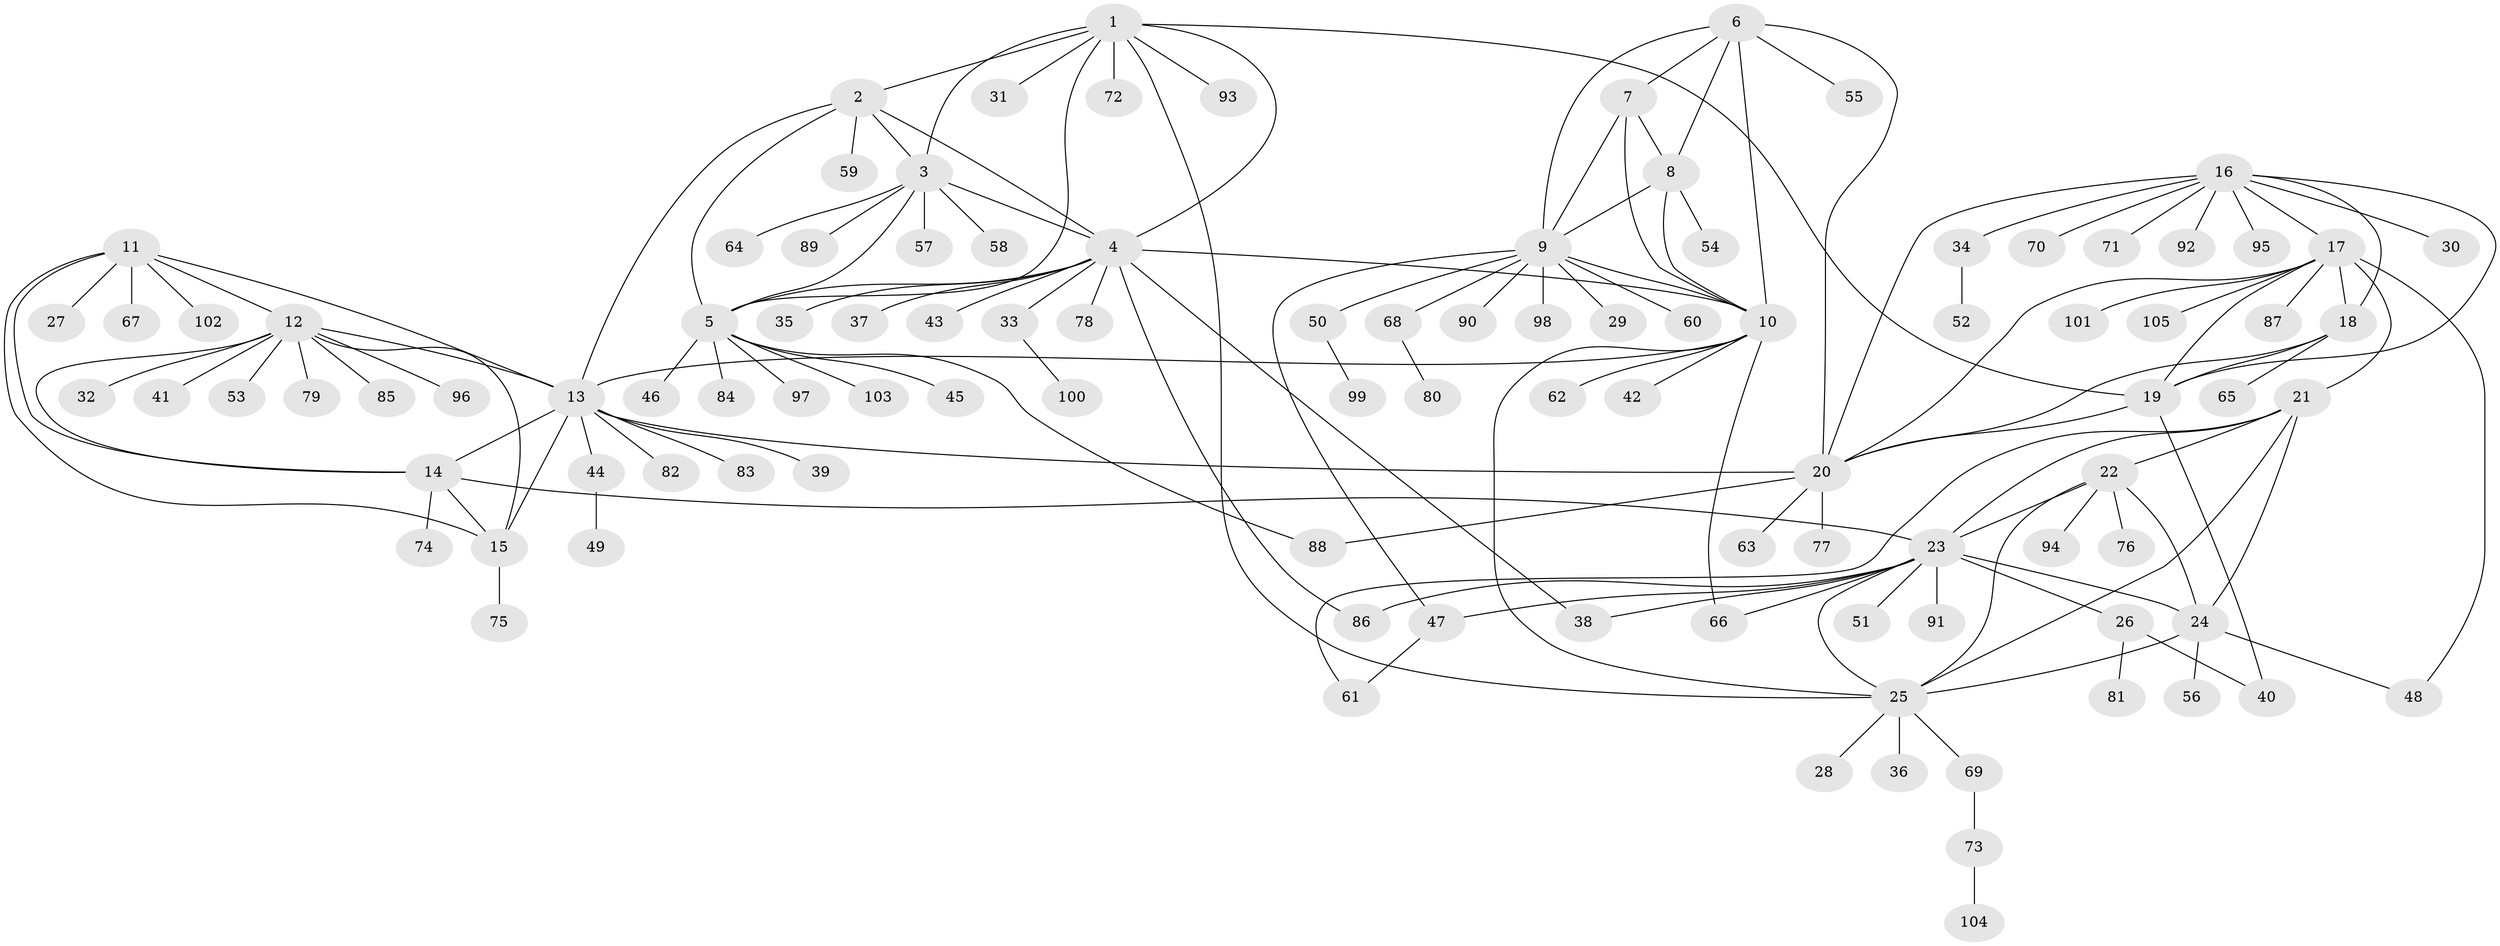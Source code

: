 // Generated by graph-tools (version 1.1) at 2025/37/03/09/25 02:37:30]
// undirected, 105 vertices, 148 edges
graph export_dot {
graph [start="1"]
  node [color=gray90,style=filled];
  1;
  2;
  3;
  4;
  5;
  6;
  7;
  8;
  9;
  10;
  11;
  12;
  13;
  14;
  15;
  16;
  17;
  18;
  19;
  20;
  21;
  22;
  23;
  24;
  25;
  26;
  27;
  28;
  29;
  30;
  31;
  32;
  33;
  34;
  35;
  36;
  37;
  38;
  39;
  40;
  41;
  42;
  43;
  44;
  45;
  46;
  47;
  48;
  49;
  50;
  51;
  52;
  53;
  54;
  55;
  56;
  57;
  58;
  59;
  60;
  61;
  62;
  63;
  64;
  65;
  66;
  67;
  68;
  69;
  70;
  71;
  72;
  73;
  74;
  75;
  76;
  77;
  78;
  79;
  80;
  81;
  82;
  83;
  84;
  85;
  86;
  87;
  88;
  89;
  90;
  91;
  92;
  93;
  94;
  95;
  96;
  97;
  98;
  99;
  100;
  101;
  102;
  103;
  104;
  105;
  1 -- 2;
  1 -- 3;
  1 -- 4;
  1 -- 5;
  1 -- 19;
  1 -- 25;
  1 -- 31;
  1 -- 72;
  1 -- 93;
  2 -- 3;
  2 -- 4;
  2 -- 5;
  2 -- 13;
  2 -- 59;
  3 -- 4;
  3 -- 5;
  3 -- 57;
  3 -- 58;
  3 -- 64;
  3 -- 89;
  4 -- 5;
  4 -- 10;
  4 -- 33;
  4 -- 35;
  4 -- 37;
  4 -- 38;
  4 -- 43;
  4 -- 78;
  4 -- 86;
  5 -- 45;
  5 -- 46;
  5 -- 84;
  5 -- 88;
  5 -- 97;
  5 -- 103;
  6 -- 7;
  6 -- 8;
  6 -- 9;
  6 -- 10;
  6 -- 20;
  6 -- 55;
  7 -- 8;
  7 -- 9;
  7 -- 10;
  8 -- 9;
  8 -- 10;
  8 -- 54;
  9 -- 10;
  9 -- 29;
  9 -- 47;
  9 -- 50;
  9 -- 60;
  9 -- 68;
  9 -- 90;
  9 -- 98;
  10 -- 13;
  10 -- 25;
  10 -- 42;
  10 -- 62;
  10 -- 66;
  11 -- 12;
  11 -- 13;
  11 -- 14;
  11 -- 15;
  11 -- 27;
  11 -- 67;
  11 -- 102;
  12 -- 13;
  12 -- 14;
  12 -- 15;
  12 -- 32;
  12 -- 41;
  12 -- 53;
  12 -- 79;
  12 -- 85;
  12 -- 96;
  13 -- 14;
  13 -- 15;
  13 -- 20;
  13 -- 39;
  13 -- 44;
  13 -- 82;
  13 -- 83;
  14 -- 15;
  14 -- 23;
  14 -- 74;
  15 -- 75;
  16 -- 17;
  16 -- 18;
  16 -- 19;
  16 -- 20;
  16 -- 30;
  16 -- 34;
  16 -- 70;
  16 -- 71;
  16 -- 92;
  16 -- 95;
  17 -- 18;
  17 -- 19;
  17 -- 20;
  17 -- 21;
  17 -- 48;
  17 -- 87;
  17 -- 101;
  17 -- 105;
  18 -- 19;
  18 -- 20;
  18 -- 65;
  19 -- 20;
  19 -- 40;
  20 -- 63;
  20 -- 77;
  20 -- 88;
  21 -- 22;
  21 -- 23;
  21 -- 24;
  21 -- 25;
  21 -- 61;
  22 -- 23;
  22 -- 24;
  22 -- 25;
  22 -- 76;
  22 -- 94;
  23 -- 24;
  23 -- 25;
  23 -- 26;
  23 -- 38;
  23 -- 47;
  23 -- 51;
  23 -- 66;
  23 -- 86;
  23 -- 91;
  24 -- 25;
  24 -- 48;
  24 -- 56;
  25 -- 28;
  25 -- 36;
  25 -- 69;
  26 -- 40;
  26 -- 81;
  33 -- 100;
  34 -- 52;
  44 -- 49;
  47 -- 61;
  50 -- 99;
  68 -- 80;
  69 -- 73;
  73 -- 104;
}
